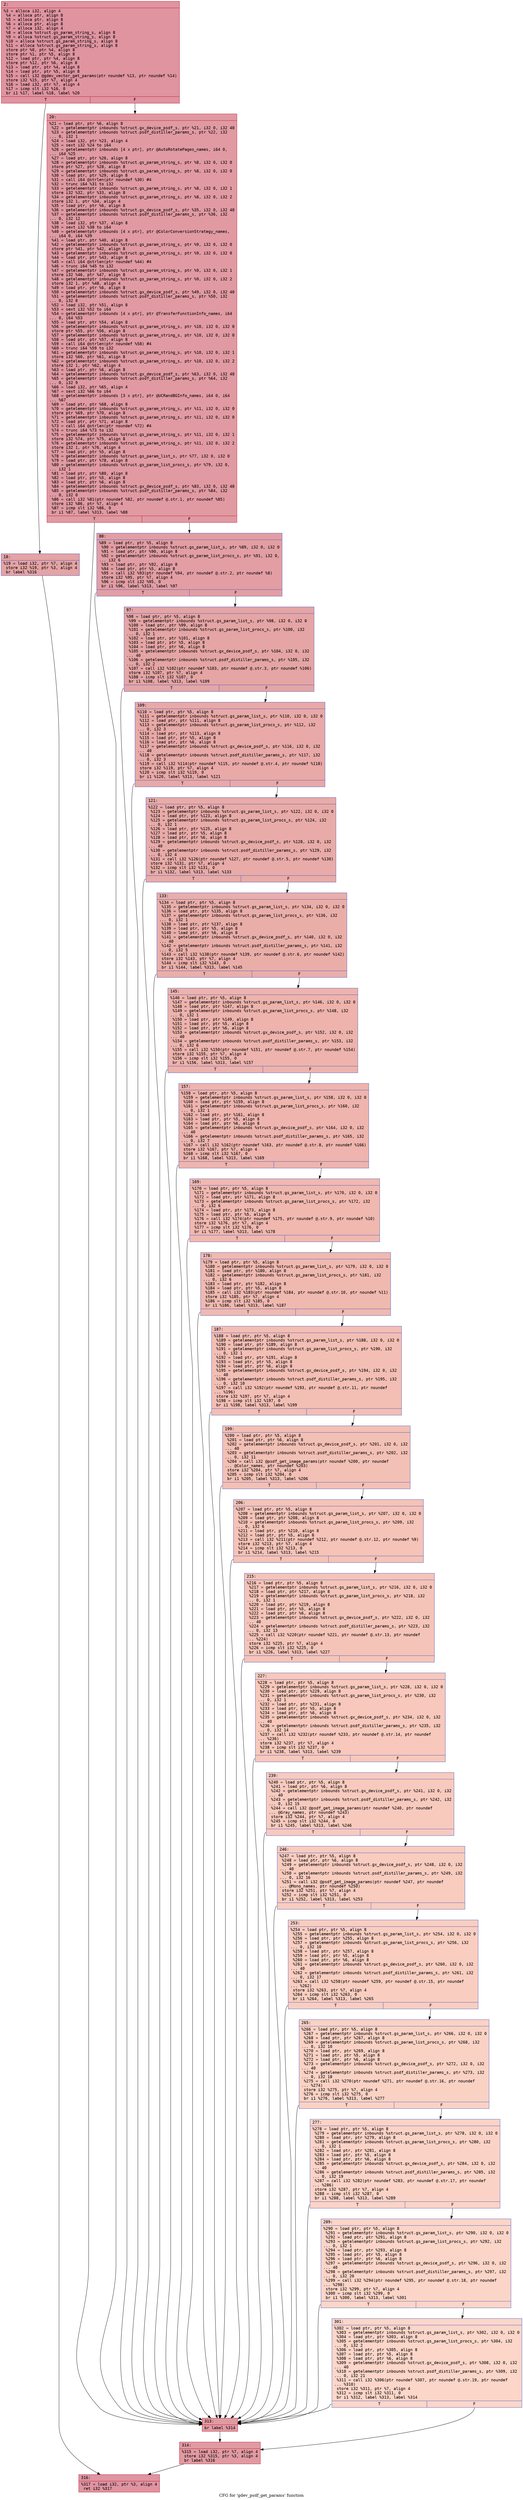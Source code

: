 digraph "CFG for 'gdev_psdf_get_params' function" {
	label="CFG for 'gdev_psdf_get_params' function";

	Node0x60000216e490 [shape=record,color="#b70d28ff", style=filled, fillcolor="#b70d2870" fontname="Courier",label="{2:\l|  %3 = alloca i32, align 4\l  %4 = alloca ptr, align 8\l  %5 = alloca ptr, align 8\l  %6 = alloca ptr, align 8\l  %7 = alloca i32, align 4\l  %8 = alloca %struct.gs_param_string_s, align 8\l  %9 = alloca %struct.gs_param_string_s, align 8\l  %10 = alloca %struct.gs_param_string_s, align 8\l  %11 = alloca %struct.gs_param_string_s, align 8\l  store ptr %0, ptr %4, align 8\l  store ptr %1, ptr %5, align 8\l  %12 = load ptr, ptr %4, align 8\l  store ptr %12, ptr %6, align 8\l  %13 = load ptr, ptr %4, align 8\l  %14 = load ptr, ptr %5, align 8\l  %15 = call i32 @gdev_vector_get_params(ptr noundef %13, ptr noundef %14)\l  store i32 %15, ptr %7, align 4\l  %16 = load i32, ptr %7, align 4\l  %17 = icmp slt i32 %16, 0\l  br i1 %17, label %18, label %20\l|{<s0>T|<s1>F}}"];
	Node0x60000216e490:s0 -> Node0x60000216e4e0[tooltip="2 -> 18\nProbability 37.50%" ];
	Node0x60000216e490:s1 -> Node0x60000216e530[tooltip="2 -> 20\nProbability 62.50%" ];
	Node0x60000216e4e0 [shape=record,color="#3d50c3ff", style=filled, fillcolor="#c32e3170" fontname="Courier",label="{18:\l|  %19 = load i32, ptr %7, align 4\l  store i32 %19, ptr %3, align 4\l  br label %316\l}"];
	Node0x60000216e4e0 -> Node0x60000216ecb0[tooltip="18 -> 316\nProbability 100.00%" ];
	Node0x60000216e530 [shape=record,color="#b70d28ff", style=filled, fillcolor="#bb1b2c70" fontname="Courier",label="{20:\l|  %21 = load ptr, ptr %6, align 8\l  %22 = getelementptr inbounds %struct.gx_device_psdf_s, ptr %21, i32 0, i32 40\l  %23 = getelementptr inbounds %struct.psdf_distiller_params_s, ptr %22, i32\l... 0, i32 1\l  %24 = load i32, ptr %23, align 4\l  %25 = sext i32 %24 to i64\l  %26 = getelementptr inbounds [4 x ptr], ptr @AutoRotatePages_names, i64 0,\l... i64 %25\l  %27 = load ptr, ptr %26, align 8\l  %28 = getelementptr inbounds %struct.gs_param_string_s, ptr %8, i32 0, i32 0\l  store ptr %27, ptr %28, align 8\l  %29 = getelementptr inbounds %struct.gs_param_string_s, ptr %8, i32 0, i32 0\l  %30 = load ptr, ptr %29, align 8\l  %31 = call i64 @strlen(ptr noundef %30) #4\l  %32 = trunc i64 %31 to i32\l  %33 = getelementptr inbounds %struct.gs_param_string_s, ptr %8, i32 0, i32 1\l  store i32 %32, ptr %33, align 8\l  %34 = getelementptr inbounds %struct.gs_param_string_s, ptr %8, i32 0, i32 2\l  store i32 1, ptr %34, align 4\l  %35 = load ptr, ptr %6, align 8\l  %36 = getelementptr inbounds %struct.gx_device_psdf_s, ptr %35, i32 0, i32 40\l  %37 = getelementptr inbounds %struct.psdf_distiller_params_s, ptr %36, i32\l... 0, i32 12\l  %38 = load i32, ptr %37, align 8\l  %39 = sext i32 %38 to i64\l  %40 = getelementptr inbounds [4 x ptr], ptr @ColorConversionStrategy_names,\l... i64 0, i64 %39\l  %41 = load ptr, ptr %40, align 8\l  %42 = getelementptr inbounds %struct.gs_param_string_s, ptr %9, i32 0, i32 0\l  store ptr %41, ptr %42, align 8\l  %43 = getelementptr inbounds %struct.gs_param_string_s, ptr %9, i32 0, i32 0\l  %44 = load ptr, ptr %43, align 8\l  %45 = call i64 @strlen(ptr noundef %44) #4\l  %46 = trunc i64 %45 to i32\l  %47 = getelementptr inbounds %struct.gs_param_string_s, ptr %9, i32 0, i32 1\l  store i32 %46, ptr %47, align 8\l  %48 = getelementptr inbounds %struct.gs_param_string_s, ptr %9, i32 0, i32 2\l  store i32 1, ptr %48, align 4\l  %49 = load ptr, ptr %6, align 8\l  %50 = getelementptr inbounds %struct.gx_device_psdf_s, ptr %49, i32 0, i32 40\l  %51 = getelementptr inbounds %struct.psdf_distiller_params_s, ptr %50, i32\l... 0, i32 8\l  %52 = load i32, ptr %51, align 8\l  %53 = sext i32 %52 to i64\l  %54 = getelementptr inbounds [4 x ptr], ptr @TransferFunctionInfo_names, i64\l... 0, i64 %53\l  %55 = load ptr, ptr %54, align 8\l  %56 = getelementptr inbounds %struct.gs_param_string_s, ptr %10, i32 0, i32 0\l  store ptr %55, ptr %56, align 8\l  %57 = getelementptr inbounds %struct.gs_param_string_s, ptr %10, i32 0, i32 0\l  %58 = load ptr, ptr %57, align 8\l  %59 = call i64 @strlen(ptr noundef %58) #4\l  %60 = trunc i64 %59 to i32\l  %61 = getelementptr inbounds %struct.gs_param_string_s, ptr %10, i32 0, i32 1\l  store i32 %60, ptr %61, align 8\l  %62 = getelementptr inbounds %struct.gs_param_string_s, ptr %10, i32 0, i32 2\l  store i32 1, ptr %62, align 4\l  %63 = load ptr, ptr %6, align 8\l  %64 = getelementptr inbounds %struct.gx_device_psdf_s, ptr %63, i32 0, i32 40\l  %65 = getelementptr inbounds %struct.psdf_distiller_params_s, ptr %64, i32\l... 0, i32 9\l  %66 = load i32, ptr %65, align 4\l  %67 = sext i32 %66 to i64\l  %68 = getelementptr inbounds [3 x ptr], ptr @UCRandBGInfo_names, i64 0, i64\l... %67\l  %69 = load ptr, ptr %68, align 8\l  %70 = getelementptr inbounds %struct.gs_param_string_s, ptr %11, i32 0, i32 0\l  store ptr %69, ptr %70, align 8\l  %71 = getelementptr inbounds %struct.gs_param_string_s, ptr %11, i32 0, i32 0\l  %72 = load ptr, ptr %71, align 8\l  %73 = call i64 @strlen(ptr noundef %72) #4\l  %74 = trunc i64 %73 to i32\l  %75 = getelementptr inbounds %struct.gs_param_string_s, ptr %11, i32 0, i32 1\l  store i32 %74, ptr %75, align 8\l  %76 = getelementptr inbounds %struct.gs_param_string_s, ptr %11, i32 0, i32 2\l  store i32 1, ptr %76, align 4\l  %77 = load ptr, ptr %5, align 8\l  %78 = getelementptr inbounds %struct.gs_param_list_s, ptr %77, i32 0, i32 0\l  %79 = load ptr, ptr %78, align 8\l  %80 = getelementptr inbounds %struct.gs_param_list_procs_s, ptr %79, i32 0,\l... i32 1\l  %81 = load ptr, ptr %80, align 8\l  %82 = load ptr, ptr %5, align 8\l  %83 = load ptr, ptr %6, align 8\l  %84 = getelementptr inbounds %struct.gx_device_psdf_s, ptr %83, i32 0, i32 40\l  %85 = getelementptr inbounds %struct.psdf_distiller_params_s, ptr %84, i32\l... 0, i32 0\l  %86 = call i32 %81(ptr noundef %82, ptr noundef @.str.1, ptr noundef %85)\l  store i32 %86, ptr %7, align 4\l  %87 = icmp slt i32 %86, 0\l  br i1 %87, label %313, label %88\l|{<s0>T|<s1>F}}"];
	Node0x60000216e530:s0 -> Node0x60000216ec10[tooltip="20 -> 313\nProbability 37.50%" ];
	Node0x60000216e530:s1 -> Node0x60000216e580[tooltip="20 -> 88\nProbability 62.50%" ];
	Node0x60000216e580 [shape=record,color="#3d50c3ff", style=filled, fillcolor="#be242e70" fontname="Courier",label="{88:\l|  %89 = load ptr, ptr %5, align 8\l  %90 = getelementptr inbounds %struct.gs_param_list_s, ptr %89, i32 0, i32 0\l  %91 = load ptr, ptr %90, align 8\l  %92 = getelementptr inbounds %struct.gs_param_list_procs_s, ptr %91, i32 0,\l... i32 6\l  %93 = load ptr, ptr %92, align 8\l  %94 = load ptr, ptr %5, align 8\l  %95 = call i32 %93(ptr noundef %94, ptr noundef @.str.2, ptr noundef %8)\l  store i32 %95, ptr %7, align 4\l  %96 = icmp slt i32 %95, 0\l  br i1 %96, label %313, label %97\l|{<s0>T|<s1>F}}"];
	Node0x60000216e580:s0 -> Node0x60000216ec10[tooltip="88 -> 313\nProbability 37.50%" ];
	Node0x60000216e580:s1 -> Node0x60000216e5d0[tooltip="88 -> 97\nProbability 62.50%" ];
	Node0x60000216e5d0 [shape=record,color="#3d50c3ff", style=filled, fillcolor="#c5333470" fontname="Courier",label="{97:\l|  %98 = load ptr, ptr %5, align 8\l  %99 = getelementptr inbounds %struct.gs_param_list_s, ptr %98, i32 0, i32 0\l  %100 = load ptr, ptr %99, align 8\l  %101 = getelementptr inbounds %struct.gs_param_list_procs_s, ptr %100, i32\l... 0, i32 1\l  %102 = load ptr, ptr %101, align 8\l  %103 = load ptr, ptr %5, align 8\l  %104 = load ptr, ptr %6, align 8\l  %105 = getelementptr inbounds %struct.gx_device_psdf_s, ptr %104, i32 0, i32\l... 40\l  %106 = getelementptr inbounds %struct.psdf_distiller_params_s, ptr %105, i32\l... 0, i32 2\l  %107 = call i32 %102(ptr noundef %103, ptr noundef @.str.3, ptr noundef %106)\l  store i32 %107, ptr %7, align 4\l  %108 = icmp slt i32 %107, 0\l  br i1 %108, label %313, label %109\l|{<s0>T|<s1>F}}"];
	Node0x60000216e5d0:s0 -> Node0x60000216ec10[tooltip="97 -> 313\nProbability 37.50%" ];
	Node0x60000216e5d0:s1 -> Node0x60000216e620[tooltip="97 -> 109\nProbability 62.50%" ];
	Node0x60000216e620 [shape=record,color="#3d50c3ff", style=filled, fillcolor="#ca3b3770" fontname="Courier",label="{109:\l|  %110 = load ptr, ptr %5, align 8\l  %111 = getelementptr inbounds %struct.gs_param_list_s, ptr %110, i32 0, i32 0\l  %112 = load ptr, ptr %111, align 8\l  %113 = getelementptr inbounds %struct.gs_param_list_procs_s, ptr %112, i32\l... 0, i32 3\l  %114 = load ptr, ptr %113, align 8\l  %115 = load ptr, ptr %5, align 8\l  %116 = load ptr, ptr %6, align 8\l  %117 = getelementptr inbounds %struct.gx_device_psdf_s, ptr %116, i32 0, i32\l... 40\l  %118 = getelementptr inbounds %struct.psdf_distiller_params_s, ptr %117, i32\l... 0, i32 3\l  %119 = call i32 %114(ptr noundef %115, ptr noundef @.str.4, ptr noundef %118)\l  store i32 %119, ptr %7, align 4\l  %120 = icmp slt i32 %119, 0\l  br i1 %120, label %313, label %121\l|{<s0>T|<s1>F}}"];
	Node0x60000216e620:s0 -> Node0x60000216ec10[tooltip="109 -> 313\nProbability 37.50%" ];
	Node0x60000216e620:s1 -> Node0x60000216e670[tooltip="109 -> 121\nProbability 62.50%" ];
	Node0x60000216e670 [shape=record,color="#3d50c3ff", style=filled, fillcolor="#cc403a70" fontname="Courier",label="{121:\l|  %122 = load ptr, ptr %5, align 8\l  %123 = getelementptr inbounds %struct.gs_param_list_s, ptr %122, i32 0, i32 0\l  %124 = load ptr, ptr %123, align 8\l  %125 = getelementptr inbounds %struct.gs_param_list_procs_s, ptr %124, i32\l... 0, i32 1\l  %126 = load ptr, ptr %125, align 8\l  %127 = load ptr, ptr %5, align 8\l  %128 = load ptr, ptr %6, align 8\l  %129 = getelementptr inbounds %struct.gx_device_psdf_s, ptr %128, i32 0, i32\l... 40\l  %130 = getelementptr inbounds %struct.psdf_distiller_params_s, ptr %129, i32\l... 0, i32 4\l  %131 = call i32 %126(ptr noundef %127, ptr noundef @.str.5, ptr noundef %130)\l  store i32 %131, ptr %7, align 4\l  %132 = icmp slt i32 %131, 0\l  br i1 %132, label %313, label %133\l|{<s0>T|<s1>F}}"];
	Node0x60000216e670:s0 -> Node0x60000216ec10[tooltip="121 -> 313\nProbability 37.50%" ];
	Node0x60000216e670:s1 -> Node0x60000216e6c0[tooltip="121 -> 133\nProbability 62.50%" ];
	Node0x60000216e6c0 [shape=record,color="#3d50c3ff", style=filled, fillcolor="#d0473d70" fontname="Courier",label="{133:\l|  %134 = load ptr, ptr %5, align 8\l  %135 = getelementptr inbounds %struct.gs_param_list_s, ptr %134, i32 0, i32 0\l  %136 = load ptr, ptr %135, align 8\l  %137 = getelementptr inbounds %struct.gs_param_list_procs_s, ptr %136, i32\l... 0, i32 1\l  %138 = load ptr, ptr %137, align 8\l  %139 = load ptr, ptr %5, align 8\l  %140 = load ptr, ptr %6, align 8\l  %141 = getelementptr inbounds %struct.gx_device_psdf_s, ptr %140, i32 0, i32\l... 40\l  %142 = getelementptr inbounds %struct.psdf_distiller_params_s, ptr %141, i32\l... 0, i32 5\l  %143 = call i32 %138(ptr noundef %139, ptr noundef @.str.6, ptr noundef %142)\l  store i32 %143, ptr %7, align 4\l  %144 = icmp slt i32 %143, 0\l  br i1 %144, label %313, label %145\l|{<s0>T|<s1>F}}"];
	Node0x60000216e6c0:s0 -> Node0x60000216ec10[tooltip="133 -> 313\nProbability 37.50%" ];
	Node0x60000216e6c0:s1 -> Node0x60000216e710[tooltip="133 -> 145\nProbability 62.50%" ];
	Node0x60000216e710 [shape=record,color="#3d50c3ff", style=filled, fillcolor="#d6524470" fontname="Courier",label="{145:\l|  %146 = load ptr, ptr %5, align 8\l  %147 = getelementptr inbounds %struct.gs_param_list_s, ptr %146, i32 0, i32 0\l  %148 = load ptr, ptr %147, align 8\l  %149 = getelementptr inbounds %struct.gs_param_list_procs_s, ptr %148, i32\l... 0, i32 1\l  %150 = load ptr, ptr %149, align 8\l  %151 = load ptr, ptr %5, align 8\l  %152 = load ptr, ptr %6, align 8\l  %153 = getelementptr inbounds %struct.gx_device_psdf_s, ptr %152, i32 0, i32\l... 40\l  %154 = getelementptr inbounds %struct.psdf_distiller_params_s, ptr %153, i32\l... 0, i32 6\l  %155 = call i32 %150(ptr noundef %151, ptr noundef @.str.7, ptr noundef %154)\l  store i32 %155, ptr %7, align 4\l  %156 = icmp slt i32 %155, 0\l  br i1 %156, label %313, label %157\l|{<s0>T|<s1>F}}"];
	Node0x60000216e710:s0 -> Node0x60000216ec10[tooltip="145 -> 313\nProbability 37.50%" ];
	Node0x60000216e710:s1 -> Node0x60000216e760[tooltip="145 -> 157\nProbability 62.50%" ];
	Node0x60000216e760 [shape=record,color="#3d50c3ff", style=filled, fillcolor="#d8564670" fontname="Courier",label="{157:\l|  %158 = load ptr, ptr %5, align 8\l  %159 = getelementptr inbounds %struct.gs_param_list_s, ptr %158, i32 0, i32 0\l  %160 = load ptr, ptr %159, align 8\l  %161 = getelementptr inbounds %struct.gs_param_list_procs_s, ptr %160, i32\l... 0, i32 1\l  %162 = load ptr, ptr %161, align 8\l  %163 = load ptr, ptr %5, align 8\l  %164 = load ptr, ptr %6, align 8\l  %165 = getelementptr inbounds %struct.gx_device_psdf_s, ptr %164, i32 0, i32\l... 40\l  %166 = getelementptr inbounds %struct.psdf_distiller_params_s, ptr %165, i32\l... 0, i32 7\l  %167 = call i32 %162(ptr noundef %163, ptr noundef @.str.8, ptr noundef %166)\l  store i32 %167, ptr %7, align 4\l  %168 = icmp slt i32 %167, 0\l  br i1 %168, label %313, label %169\l|{<s0>T|<s1>F}}"];
	Node0x60000216e760:s0 -> Node0x60000216ec10[tooltip="157 -> 313\nProbability 37.50%" ];
	Node0x60000216e760:s1 -> Node0x60000216e7b0[tooltip="157 -> 169\nProbability 62.50%" ];
	Node0x60000216e7b0 [shape=record,color="#3d50c3ff", style=filled, fillcolor="#dc5d4a70" fontname="Courier",label="{169:\l|  %170 = load ptr, ptr %5, align 8\l  %171 = getelementptr inbounds %struct.gs_param_list_s, ptr %170, i32 0, i32 0\l  %172 = load ptr, ptr %171, align 8\l  %173 = getelementptr inbounds %struct.gs_param_list_procs_s, ptr %172, i32\l... 0, i32 6\l  %174 = load ptr, ptr %173, align 8\l  %175 = load ptr, ptr %5, align 8\l  %176 = call i32 %174(ptr noundef %175, ptr noundef @.str.9, ptr noundef %10)\l  store i32 %176, ptr %7, align 4\l  %177 = icmp slt i32 %176, 0\l  br i1 %177, label %313, label %178\l|{<s0>T|<s1>F}}"];
	Node0x60000216e7b0:s0 -> Node0x60000216ec10[tooltip="169 -> 313\nProbability 37.50%" ];
	Node0x60000216e7b0:s1 -> Node0x60000216e800[tooltip="169 -> 178\nProbability 62.50%" ];
	Node0x60000216e800 [shape=record,color="#3d50c3ff", style=filled, fillcolor="#de614d70" fontname="Courier",label="{178:\l|  %179 = load ptr, ptr %5, align 8\l  %180 = getelementptr inbounds %struct.gs_param_list_s, ptr %179, i32 0, i32 0\l  %181 = load ptr, ptr %180, align 8\l  %182 = getelementptr inbounds %struct.gs_param_list_procs_s, ptr %181, i32\l... 0, i32 6\l  %183 = load ptr, ptr %182, align 8\l  %184 = load ptr, ptr %5, align 8\l  %185 = call i32 %183(ptr noundef %184, ptr noundef @.str.10, ptr noundef %11)\l  store i32 %185, ptr %7, align 4\l  %186 = icmp slt i32 %185, 0\l  br i1 %186, label %313, label %187\l|{<s0>T|<s1>F}}"];
	Node0x60000216e800:s0 -> Node0x60000216ec10[tooltip="178 -> 313\nProbability 37.50%" ];
	Node0x60000216e800:s1 -> Node0x60000216e850[tooltip="178 -> 187\nProbability 62.50%" ];
	Node0x60000216e850 [shape=record,color="#3d50c3ff", style=filled, fillcolor="#e36c5570" fontname="Courier",label="{187:\l|  %188 = load ptr, ptr %5, align 8\l  %189 = getelementptr inbounds %struct.gs_param_list_s, ptr %188, i32 0, i32 0\l  %190 = load ptr, ptr %189, align 8\l  %191 = getelementptr inbounds %struct.gs_param_list_procs_s, ptr %190, i32\l... 0, i32 1\l  %192 = load ptr, ptr %191, align 8\l  %193 = load ptr, ptr %5, align 8\l  %194 = load ptr, ptr %6, align 8\l  %195 = getelementptr inbounds %struct.gx_device_psdf_s, ptr %194, i32 0, i32\l... 40\l  %196 = getelementptr inbounds %struct.psdf_distiller_params_s, ptr %195, i32\l... 0, i32 10\l  %197 = call i32 %192(ptr noundef %193, ptr noundef @.str.11, ptr noundef\l... %196)\l  store i32 %197, ptr %7, align 4\l  %198 = icmp slt i32 %197, 0\l  br i1 %198, label %313, label %199\l|{<s0>T|<s1>F}}"];
	Node0x60000216e850:s0 -> Node0x60000216ec10[tooltip="187 -> 313\nProbability 37.50%" ];
	Node0x60000216e850:s1 -> Node0x60000216e8a0[tooltip="187 -> 199\nProbability 62.50%" ];
	Node0x60000216e8a0 [shape=record,color="#3d50c3ff", style=filled, fillcolor="#e5705870" fontname="Courier",label="{199:\l|  %200 = load ptr, ptr %5, align 8\l  %201 = load ptr, ptr %6, align 8\l  %202 = getelementptr inbounds %struct.gx_device_psdf_s, ptr %201, i32 0, i32\l... 40\l  %203 = getelementptr inbounds %struct.psdf_distiller_params_s, ptr %202, i32\l... 0, i32 11\l  %204 = call i32 @psdf_get_image_params(ptr noundef %200, ptr noundef\l... @Color_names, ptr noundef %203)\l  store i32 %204, ptr %7, align 4\l  %205 = icmp slt i32 %204, 0\l  br i1 %205, label %313, label %206\l|{<s0>T|<s1>F}}"];
	Node0x60000216e8a0:s0 -> Node0x60000216ec10[tooltip="199 -> 313\nProbability 37.50%" ];
	Node0x60000216e8a0:s1 -> Node0x60000216e8f0[tooltip="199 -> 206\nProbability 62.50%" ];
	Node0x60000216e8f0 [shape=record,color="#3d50c3ff", style=filled, fillcolor="#e8765c70" fontname="Courier",label="{206:\l|  %207 = load ptr, ptr %5, align 8\l  %208 = getelementptr inbounds %struct.gs_param_list_s, ptr %207, i32 0, i32 0\l  %209 = load ptr, ptr %208, align 8\l  %210 = getelementptr inbounds %struct.gs_param_list_procs_s, ptr %209, i32\l... 0, i32 6\l  %211 = load ptr, ptr %210, align 8\l  %212 = load ptr, ptr %5, align 8\l  %213 = call i32 %211(ptr noundef %212, ptr noundef @.str.12, ptr noundef %9)\l  store i32 %213, ptr %7, align 4\l  %214 = icmp slt i32 %213, 0\l  br i1 %214, label %313, label %215\l|{<s0>T|<s1>F}}"];
	Node0x60000216e8f0:s0 -> Node0x60000216ec10[tooltip="206 -> 313\nProbability 37.50%" ];
	Node0x60000216e8f0:s1 -> Node0x60000216e940[tooltip="206 -> 215\nProbability 62.50%" ];
	Node0x60000216e940 [shape=record,color="#3d50c3ff", style=filled, fillcolor="#e97a5f70" fontname="Courier",label="{215:\l|  %216 = load ptr, ptr %5, align 8\l  %217 = getelementptr inbounds %struct.gs_param_list_s, ptr %216, i32 0, i32 0\l  %218 = load ptr, ptr %217, align 8\l  %219 = getelementptr inbounds %struct.gs_param_list_procs_s, ptr %218, i32\l... 0, i32 1\l  %220 = load ptr, ptr %219, align 8\l  %221 = load ptr, ptr %5, align 8\l  %222 = load ptr, ptr %6, align 8\l  %223 = getelementptr inbounds %struct.gx_device_psdf_s, ptr %222, i32 0, i32\l... 40\l  %224 = getelementptr inbounds %struct.psdf_distiller_params_s, ptr %223, i32\l... 0, i32 13\l  %225 = call i32 %220(ptr noundef %221, ptr noundef @.str.13, ptr noundef\l... %224)\l  store i32 %225, ptr %7, align 4\l  %226 = icmp slt i32 %225, 0\l  br i1 %226, label %313, label %227\l|{<s0>T|<s1>F}}"];
	Node0x60000216e940:s0 -> Node0x60000216ec10[tooltip="215 -> 313\nProbability 37.50%" ];
	Node0x60000216e940:s1 -> Node0x60000216e990[tooltip="215 -> 227\nProbability 62.50%" ];
	Node0x60000216e990 [shape=record,color="#3d50c3ff", style=filled, fillcolor="#ed836670" fontname="Courier",label="{227:\l|  %228 = load ptr, ptr %5, align 8\l  %229 = getelementptr inbounds %struct.gs_param_list_s, ptr %228, i32 0, i32 0\l  %230 = load ptr, ptr %229, align 8\l  %231 = getelementptr inbounds %struct.gs_param_list_procs_s, ptr %230, i32\l... 0, i32 1\l  %232 = load ptr, ptr %231, align 8\l  %233 = load ptr, ptr %5, align 8\l  %234 = load ptr, ptr %6, align 8\l  %235 = getelementptr inbounds %struct.gx_device_psdf_s, ptr %234, i32 0, i32\l... 40\l  %236 = getelementptr inbounds %struct.psdf_distiller_params_s, ptr %235, i32\l... 0, i32 14\l  %237 = call i32 %232(ptr noundef %233, ptr noundef @.str.14, ptr noundef\l... %236)\l  store i32 %237, ptr %7, align 4\l  %238 = icmp slt i32 %237, 0\l  br i1 %238, label %313, label %239\l|{<s0>T|<s1>F}}"];
	Node0x60000216e990:s0 -> Node0x60000216ec10[tooltip="227 -> 313\nProbability 37.50%" ];
	Node0x60000216e990:s1 -> Node0x60000216e9e0[tooltip="227 -> 239\nProbability 62.50%" ];
	Node0x60000216e9e0 [shape=record,color="#3d50c3ff", style=filled, fillcolor="#ef886b70" fontname="Courier",label="{239:\l|  %240 = load ptr, ptr %5, align 8\l  %241 = load ptr, ptr %6, align 8\l  %242 = getelementptr inbounds %struct.gx_device_psdf_s, ptr %241, i32 0, i32\l... 40\l  %243 = getelementptr inbounds %struct.psdf_distiller_params_s, ptr %242, i32\l... 0, i32 15\l  %244 = call i32 @psdf_get_image_params(ptr noundef %240, ptr noundef\l... @Gray_names, ptr noundef %243)\l  store i32 %244, ptr %7, align 4\l  %245 = icmp slt i32 %244, 0\l  br i1 %245, label %313, label %246\l|{<s0>T|<s1>F}}"];
	Node0x60000216e9e0:s0 -> Node0x60000216ec10[tooltip="239 -> 313\nProbability 37.50%" ];
	Node0x60000216e9e0:s1 -> Node0x60000216ea30[tooltip="239 -> 246\nProbability 62.50%" ];
	Node0x60000216ea30 [shape=record,color="#3d50c3ff", style=filled, fillcolor="#f08b6e70" fontname="Courier",label="{246:\l|  %247 = load ptr, ptr %5, align 8\l  %248 = load ptr, ptr %6, align 8\l  %249 = getelementptr inbounds %struct.gx_device_psdf_s, ptr %248, i32 0, i32\l... 40\l  %250 = getelementptr inbounds %struct.psdf_distiller_params_s, ptr %249, i32\l... 0, i32 16\l  %251 = call i32 @psdf_get_image_params(ptr noundef %247, ptr noundef\l... @Mono_names, ptr noundef %250)\l  store i32 %251, ptr %7, align 4\l  %252 = icmp slt i32 %251, 0\l  br i1 %252, label %313, label %253\l|{<s0>T|<s1>F}}"];
	Node0x60000216ea30:s0 -> Node0x60000216ec10[tooltip="246 -> 313\nProbability 37.50%" ];
	Node0x60000216ea30:s1 -> Node0x60000216ea80[tooltip="246 -> 253\nProbability 62.50%" ];
	Node0x60000216ea80 [shape=record,color="#3d50c3ff", style=filled, fillcolor="#f2907270" fontname="Courier",label="{253:\l|  %254 = load ptr, ptr %5, align 8\l  %255 = getelementptr inbounds %struct.gs_param_list_s, ptr %254, i32 0, i32 0\l  %256 = load ptr, ptr %255, align 8\l  %257 = getelementptr inbounds %struct.gs_param_list_procs_s, ptr %256, i32\l... 0, i32 10\l  %258 = load ptr, ptr %257, align 8\l  %259 = load ptr, ptr %5, align 8\l  %260 = load ptr, ptr %6, align 8\l  %261 = getelementptr inbounds %struct.gx_device_psdf_s, ptr %260, i32 0, i32\l... 40\l  %262 = getelementptr inbounds %struct.psdf_distiller_params_s, ptr %261, i32\l... 0, i32 17\l  %263 = call i32 %258(ptr noundef %259, ptr noundef @.str.15, ptr noundef\l... %262)\l  store i32 %263, ptr %7, align 4\l  %264 = icmp slt i32 %263, 0\l  br i1 %264, label %313, label %265\l|{<s0>T|<s1>F}}"];
	Node0x60000216ea80:s0 -> Node0x60000216ec10[tooltip="253 -> 313\nProbability 37.50%" ];
	Node0x60000216ea80:s1 -> Node0x60000216ead0[tooltip="253 -> 265\nProbability 62.50%" ];
	Node0x60000216ead0 [shape=record,color="#3d50c3ff", style=filled, fillcolor="#f4987a70" fontname="Courier",label="{265:\l|  %266 = load ptr, ptr %5, align 8\l  %267 = getelementptr inbounds %struct.gs_param_list_s, ptr %266, i32 0, i32 0\l  %268 = load ptr, ptr %267, align 8\l  %269 = getelementptr inbounds %struct.gs_param_list_procs_s, ptr %268, i32\l... 0, i32 10\l  %270 = load ptr, ptr %269, align 8\l  %271 = load ptr, ptr %5, align 8\l  %272 = load ptr, ptr %6, align 8\l  %273 = getelementptr inbounds %struct.gx_device_psdf_s, ptr %272, i32 0, i32\l... 40\l  %274 = getelementptr inbounds %struct.psdf_distiller_params_s, ptr %273, i32\l... 0, i32 18\l  %275 = call i32 %270(ptr noundef %271, ptr noundef @.str.16, ptr noundef\l... %274)\l  store i32 %275, ptr %7, align 4\l  %276 = icmp slt i32 %275, 0\l  br i1 %276, label %313, label %277\l|{<s0>T|<s1>F}}"];
	Node0x60000216ead0:s0 -> Node0x60000216ec10[tooltip="265 -> 313\nProbability 37.50%" ];
	Node0x60000216ead0:s1 -> Node0x60000216eb20[tooltip="265 -> 277\nProbability 62.50%" ];
	Node0x60000216eb20 [shape=record,color="#3d50c3ff", style=filled, fillcolor="#f59c7d70" fontname="Courier",label="{277:\l|  %278 = load ptr, ptr %5, align 8\l  %279 = getelementptr inbounds %struct.gs_param_list_s, ptr %278, i32 0, i32 0\l  %280 = load ptr, ptr %279, align 8\l  %281 = getelementptr inbounds %struct.gs_param_list_procs_s, ptr %280, i32\l... 0, i32 1\l  %282 = load ptr, ptr %281, align 8\l  %283 = load ptr, ptr %5, align 8\l  %284 = load ptr, ptr %6, align 8\l  %285 = getelementptr inbounds %struct.gx_device_psdf_s, ptr %284, i32 0, i32\l... 40\l  %286 = getelementptr inbounds %struct.psdf_distiller_params_s, ptr %285, i32\l... 0, i32 19\l  %287 = call i32 %282(ptr noundef %283, ptr noundef @.str.17, ptr noundef\l... %286)\l  store i32 %287, ptr %7, align 4\l  %288 = icmp slt i32 %287, 0\l  br i1 %288, label %313, label %289\l|{<s0>T|<s1>F}}"];
	Node0x60000216eb20:s0 -> Node0x60000216ec10[tooltip="277 -> 313\nProbability 37.50%" ];
	Node0x60000216eb20:s1 -> Node0x60000216eb70[tooltip="277 -> 289\nProbability 62.50%" ];
	Node0x60000216eb70 [shape=record,color="#3d50c3ff", style=filled, fillcolor="#f5a08170" fontname="Courier",label="{289:\l|  %290 = load ptr, ptr %5, align 8\l  %291 = getelementptr inbounds %struct.gs_param_list_s, ptr %290, i32 0, i32 0\l  %292 = load ptr, ptr %291, align 8\l  %293 = getelementptr inbounds %struct.gs_param_list_procs_s, ptr %292, i32\l... 0, i32 1\l  %294 = load ptr, ptr %293, align 8\l  %295 = load ptr, ptr %5, align 8\l  %296 = load ptr, ptr %6, align 8\l  %297 = getelementptr inbounds %struct.gx_device_psdf_s, ptr %296, i32 0, i32\l... 40\l  %298 = getelementptr inbounds %struct.psdf_distiller_params_s, ptr %297, i32\l... 0, i32 20\l  %299 = call i32 %294(ptr noundef %295, ptr noundef @.str.18, ptr noundef\l... %298)\l  store i32 %299, ptr %7, align 4\l  %300 = icmp slt i32 %299, 0\l  br i1 %300, label %313, label %301\l|{<s0>T|<s1>F}}"];
	Node0x60000216eb70:s0 -> Node0x60000216ec10[tooltip="289 -> 313\nProbability 37.50%" ];
	Node0x60000216eb70:s1 -> Node0x60000216ebc0[tooltip="289 -> 301\nProbability 62.50%" ];
	Node0x60000216ebc0 [shape=record,color="#3d50c3ff", style=filled, fillcolor="#f6a38570" fontname="Courier",label="{301:\l|  %302 = load ptr, ptr %5, align 8\l  %303 = getelementptr inbounds %struct.gs_param_list_s, ptr %302, i32 0, i32 0\l  %304 = load ptr, ptr %303, align 8\l  %305 = getelementptr inbounds %struct.gs_param_list_procs_s, ptr %304, i32\l... 0, i32 2\l  %306 = load ptr, ptr %305, align 8\l  %307 = load ptr, ptr %5, align 8\l  %308 = load ptr, ptr %6, align 8\l  %309 = getelementptr inbounds %struct.gx_device_psdf_s, ptr %308, i32 0, i32\l... 40\l  %310 = getelementptr inbounds %struct.psdf_distiller_params_s, ptr %309, i32\l... 0, i32 21\l  %311 = call i32 %306(ptr noundef %307, ptr noundef @.str.19, ptr noundef\l... %310)\l  store i32 %311, ptr %7, align 4\l  %312 = icmp slt i32 %311, 0\l  br i1 %312, label %313, label %314\l|{<s0>T|<s1>F}}"];
	Node0x60000216ebc0:s0 -> Node0x60000216ec10[tooltip="301 -> 313\nProbability 37.50%" ];
	Node0x60000216ebc0:s1 -> Node0x60000216ec60[tooltip="301 -> 314\nProbability 62.50%" ];
	Node0x60000216ec10 [shape=record,color="#b70d28ff", style=filled, fillcolor="#bb1b2c70" fontname="Courier",label="{313:\l|  br label %314\l}"];
	Node0x60000216ec10 -> Node0x60000216ec60[tooltip="313 -> 314\nProbability 100.00%" ];
	Node0x60000216ec60 [shape=record,color="#b70d28ff", style=filled, fillcolor="#bb1b2c70" fontname="Courier",label="{314:\l|  %315 = load i32, ptr %7, align 4\l  store i32 %315, ptr %3, align 4\l  br label %316\l}"];
	Node0x60000216ec60 -> Node0x60000216ecb0[tooltip="314 -> 316\nProbability 100.00%" ];
	Node0x60000216ecb0 [shape=record,color="#b70d28ff", style=filled, fillcolor="#b70d2870" fontname="Courier",label="{316:\l|  %317 = load i32, ptr %3, align 4\l  ret i32 %317\l}"];
}
